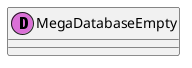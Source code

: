 @startuml
''''''''''''''''''''''''''''''''''''''''''
''                                      ''
''  AUTOGENERATED CODE -- DO NOT EDIT!  ''
''                                      ''
''''''''''''''''''''''''''''''''''''''''''

class "MegaDatabaseEmpty" as _0<< (D,orchid) >> {
}
@enduml
